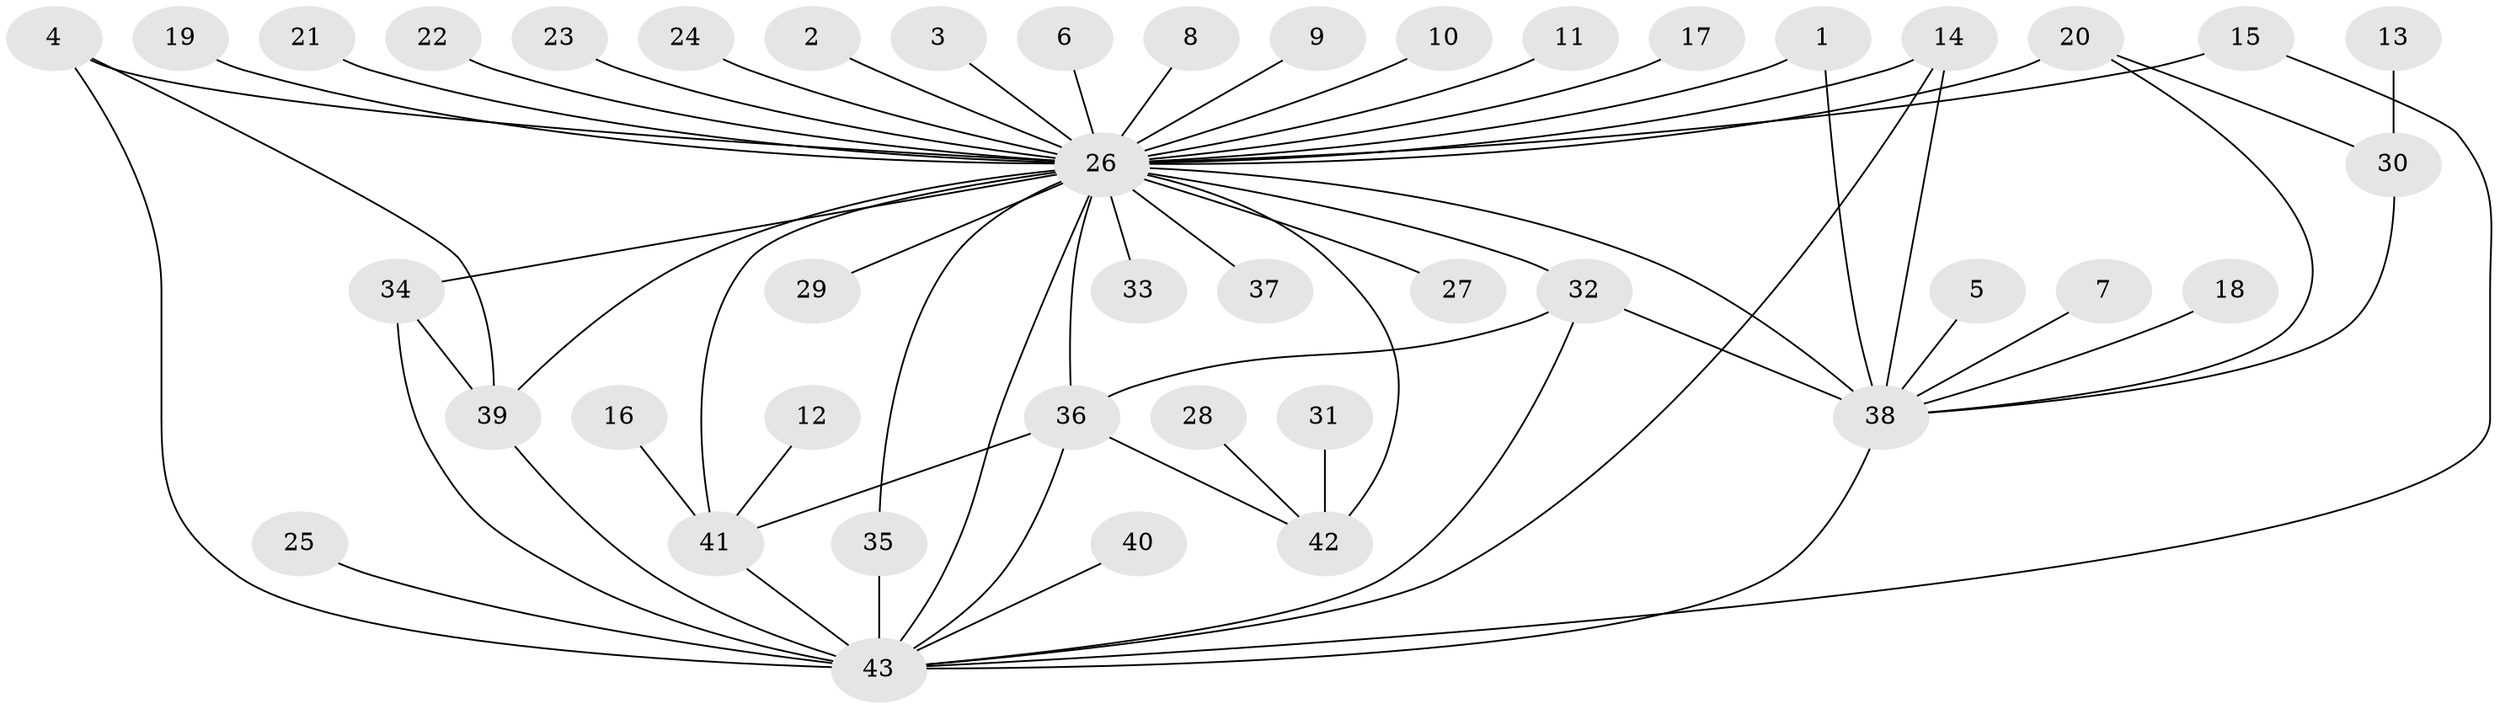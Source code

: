 // original degree distribution, {3: 0.11627906976744186, 13: 0.011627906976744186, 46: 0.011627906976744186, 5: 0.03488372093023256, 1: 0.5465116279069767, 16: 0.011627906976744186, 4: 0.06976744186046512, 7: 0.03488372093023256, 2: 0.13953488372093023, 6: 0.023255813953488372}
// Generated by graph-tools (version 1.1) at 2025/50/03/09/25 03:50:00]
// undirected, 43 vertices, 62 edges
graph export_dot {
graph [start="1"]
  node [color=gray90,style=filled];
  1;
  2;
  3;
  4;
  5;
  6;
  7;
  8;
  9;
  10;
  11;
  12;
  13;
  14;
  15;
  16;
  17;
  18;
  19;
  20;
  21;
  22;
  23;
  24;
  25;
  26;
  27;
  28;
  29;
  30;
  31;
  32;
  33;
  34;
  35;
  36;
  37;
  38;
  39;
  40;
  41;
  42;
  43;
  1 -- 26 [weight=1.0];
  1 -- 38 [weight=1.0];
  2 -- 26 [weight=1.0];
  3 -- 26 [weight=1.0];
  4 -- 26 [weight=1.0];
  4 -- 39 [weight=1.0];
  4 -- 43 [weight=1.0];
  5 -- 38 [weight=1.0];
  6 -- 26 [weight=1.0];
  7 -- 38 [weight=1.0];
  8 -- 26 [weight=1.0];
  9 -- 26 [weight=1.0];
  10 -- 26 [weight=1.0];
  11 -- 26 [weight=1.0];
  12 -- 41 [weight=1.0];
  13 -- 30 [weight=1.0];
  14 -- 26 [weight=1.0];
  14 -- 38 [weight=1.0];
  14 -- 43 [weight=1.0];
  15 -- 26 [weight=1.0];
  15 -- 43 [weight=1.0];
  16 -- 41 [weight=1.0];
  17 -- 26 [weight=1.0];
  18 -- 38 [weight=1.0];
  19 -- 26 [weight=1.0];
  20 -- 26 [weight=3.0];
  20 -- 30 [weight=1.0];
  20 -- 38 [weight=1.0];
  21 -- 26 [weight=1.0];
  22 -- 26 [weight=1.0];
  23 -- 26 [weight=1.0];
  24 -- 26 [weight=1.0];
  25 -- 43 [weight=1.0];
  26 -- 27 [weight=1.0];
  26 -- 29 [weight=1.0];
  26 -- 32 [weight=3.0];
  26 -- 33 [weight=1.0];
  26 -- 34 [weight=1.0];
  26 -- 35 [weight=1.0];
  26 -- 36 [weight=1.0];
  26 -- 37 [weight=1.0];
  26 -- 38 [weight=1.0];
  26 -- 39 [weight=1.0];
  26 -- 41 [weight=5.0];
  26 -- 42 [weight=2.0];
  26 -- 43 [weight=1.0];
  28 -- 42 [weight=1.0];
  30 -- 38 [weight=1.0];
  31 -- 42 [weight=1.0];
  32 -- 36 [weight=1.0];
  32 -- 38 [weight=2.0];
  32 -- 43 [weight=1.0];
  34 -- 39 [weight=1.0];
  34 -- 43 [weight=1.0];
  35 -- 43 [weight=1.0];
  36 -- 41 [weight=1.0];
  36 -- 42 [weight=1.0];
  36 -- 43 [weight=1.0];
  38 -- 43 [weight=1.0];
  39 -- 43 [weight=1.0];
  40 -- 43 [weight=1.0];
  41 -- 43 [weight=3.0];
}
